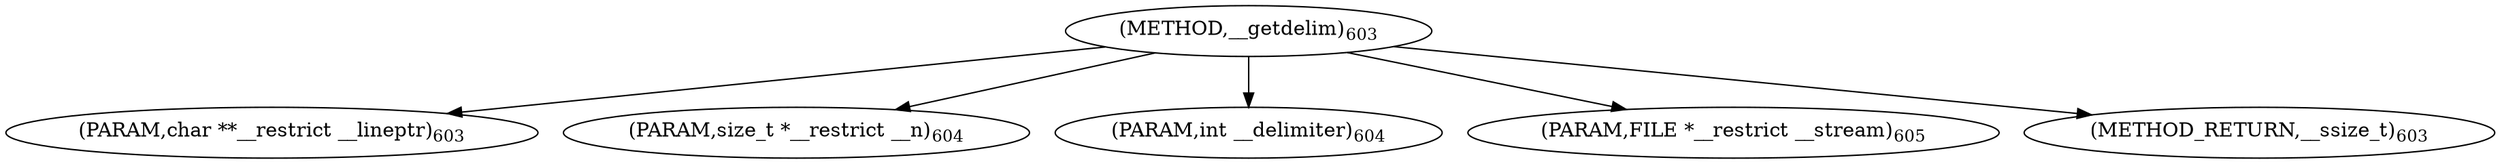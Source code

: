 digraph "__getdelim" {  
"73870" [label = <(METHOD,__getdelim)<SUB>603</SUB>> ]
"73871" [label = <(PARAM,char **__restrict __lineptr)<SUB>603</SUB>> ]
"73872" [label = <(PARAM,size_t *__restrict __n)<SUB>604</SUB>> ]
"73873" [label = <(PARAM,int __delimiter)<SUB>604</SUB>> ]
"73874" [label = <(PARAM,FILE *__restrict __stream)<SUB>605</SUB>> ]
"73875" [label = <(METHOD_RETURN,__ssize_t)<SUB>603</SUB>> ]
  "73870" -> "73871" 
  "73870" -> "73872" 
  "73870" -> "73873" 
  "73870" -> "73874" 
  "73870" -> "73875" 
}
